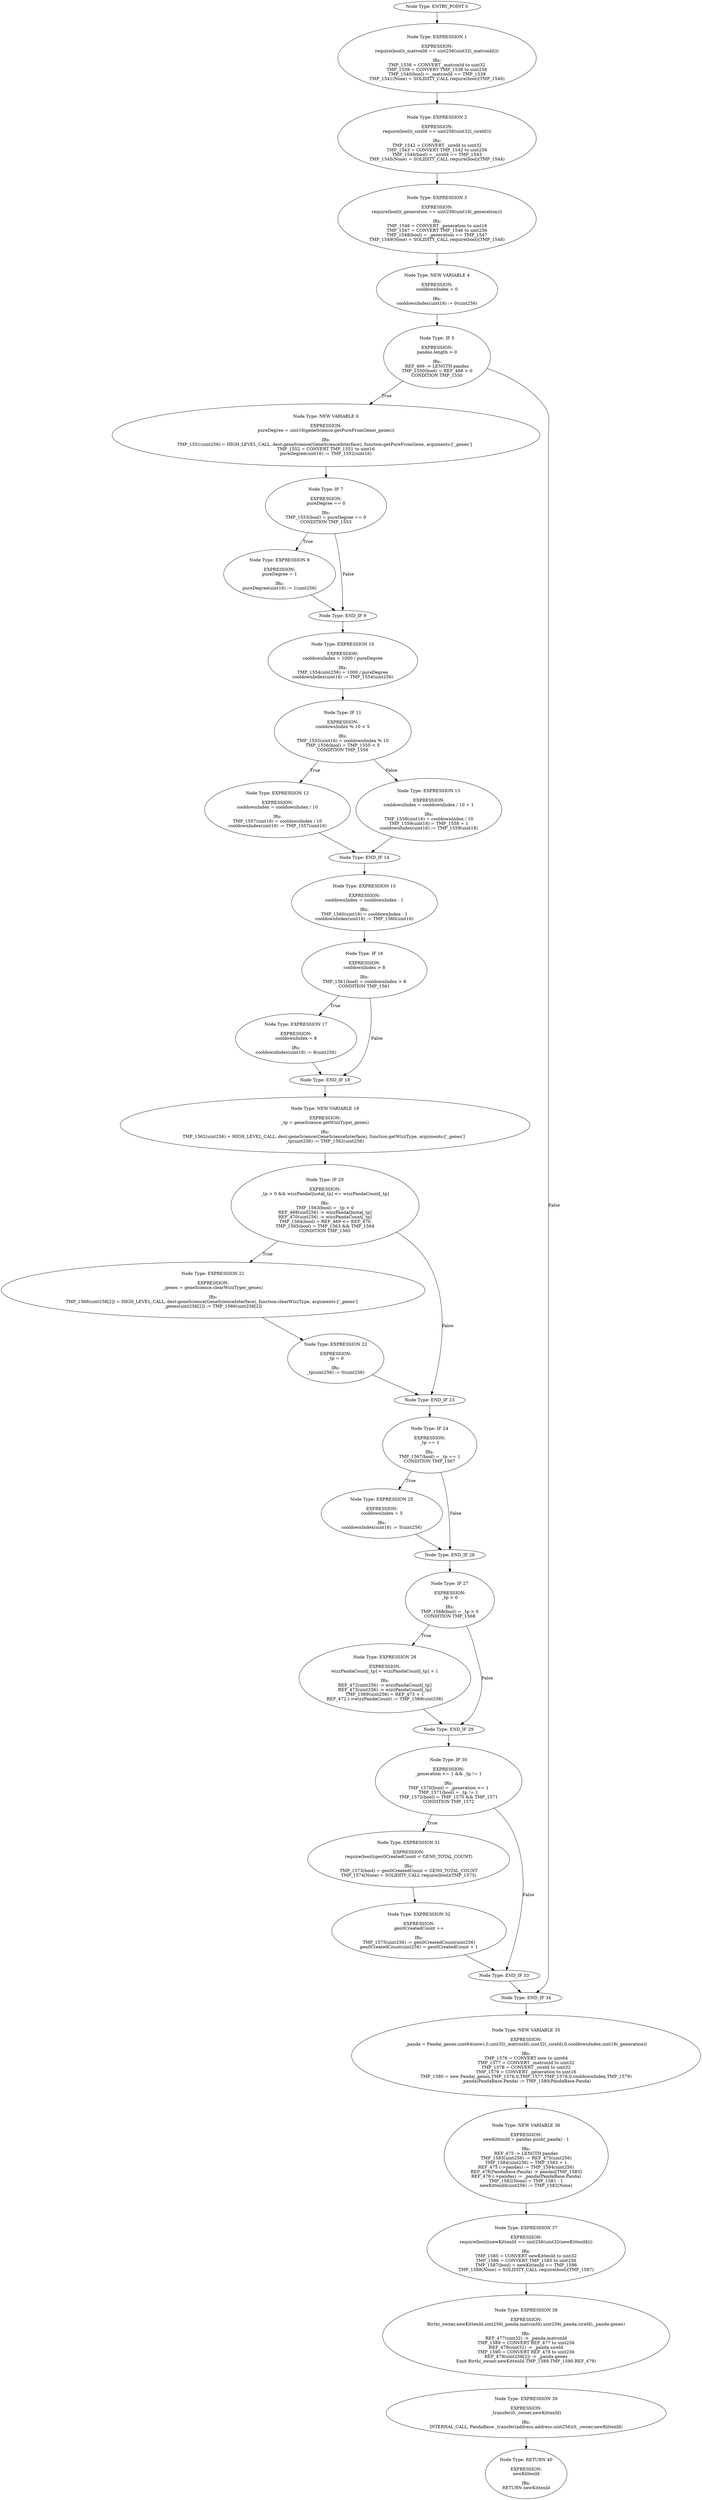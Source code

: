 digraph{
0[label="Node Type: ENTRY_POINT 0
"];
0->1;
1[label="Node Type: EXPRESSION 1

EXPRESSION:
require(bool)(_matronId == uint256(uint32(_matronId)))

IRs:
TMP_1538 = CONVERT _matronId to uint32
TMP_1539 = CONVERT TMP_1538 to uint256
TMP_1540(bool) = _matronId == TMP_1539
TMP_1541(None) = SOLIDITY_CALL require(bool)(TMP_1540)"];
1->2;
2[label="Node Type: EXPRESSION 2

EXPRESSION:
require(bool)(_sireId == uint256(uint32(_sireId)))

IRs:
TMP_1542 = CONVERT _sireId to uint32
TMP_1543 = CONVERT TMP_1542 to uint256
TMP_1544(bool) = _sireId == TMP_1543
TMP_1545(None) = SOLIDITY_CALL require(bool)(TMP_1544)"];
2->3;
3[label="Node Type: EXPRESSION 3

EXPRESSION:
require(bool)(_generation == uint256(uint16(_generation)))

IRs:
TMP_1546 = CONVERT _generation to uint16
TMP_1547 = CONVERT TMP_1546 to uint256
TMP_1548(bool) = _generation == TMP_1547
TMP_1549(None) = SOLIDITY_CALL require(bool)(TMP_1548)"];
3->4;
4[label="Node Type: NEW VARIABLE 4

EXPRESSION:
cooldownIndex = 0

IRs:
cooldownIndex(uint16) := 0(uint256)"];
4->5;
5[label="Node Type: IF 5

EXPRESSION:
pandas.length > 0

IRs:
REF_466 -> LENGTH pandas
TMP_1550(bool) = REF_466 > 0
CONDITION TMP_1550"];
5->6[label="True"];
5->34[label="False"];
6[label="Node Type: NEW VARIABLE 6

EXPRESSION:
pureDegree = uint16(geneScience.getPureFromGene(_genes))

IRs:
TMP_1551(uint256) = HIGH_LEVEL_CALL, dest:geneScience(GeneScienceInterface), function:getPureFromGene, arguments:['_genes']  
TMP_1552 = CONVERT TMP_1551 to uint16
pureDegree(uint16) := TMP_1552(uint16)"];
6->7;
7[label="Node Type: IF 7

EXPRESSION:
pureDegree == 0

IRs:
TMP_1553(bool) = pureDegree == 0
CONDITION TMP_1553"];
7->8[label="True"];
7->9[label="False"];
8[label="Node Type: EXPRESSION 8

EXPRESSION:
pureDegree = 1

IRs:
pureDegree(uint16) := 1(uint256)"];
8->9;
9[label="Node Type: END_IF 9
"];
9->10;
10[label="Node Type: EXPRESSION 10

EXPRESSION:
cooldownIndex = 1000 / pureDegree

IRs:
TMP_1554(uint256) = 1000 / pureDegree
cooldownIndex(uint16) := TMP_1554(uint256)"];
10->11;
11[label="Node Type: IF 11

EXPRESSION:
cooldownIndex % 10 < 5

IRs:
TMP_1555(uint16) = cooldownIndex % 10
TMP_1556(bool) = TMP_1555 < 5
CONDITION TMP_1556"];
11->12[label="True"];
11->13[label="False"];
12[label="Node Type: EXPRESSION 12

EXPRESSION:
cooldownIndex = cooldownIndex / 10

IRs:
TMP_1557(uint16) = cooldownIndex / 10
cooldownIndex(uint16) := TMP_1557(uint16)"];
12->14;
13[label="Node Type: EXPRESSION 13

EXPRESSION:
cooldownIndex = cooldownIndex / 10 + 1

IRs:
TMP_1558(uint16) = cooldownIndex / 10
TMP_1559(uint16) = TMP_1558 + 1
cooldownIndex(uint16) := TMP_1559(uint16)"];
13->14;
14[label="Node Type: END_IF 14
"];
14->15;
15[label="Node Type: EXPRESSION 15

EXPRESSION:
cooldownIndex = cooldownIndex - 1

IRs:
TMP_1560(uint16) = cooldownIndex - 1
cooldownIndex(uint16) := TMP_1560(uint16)"];
15->16;
16[label="Node Type: IF 16

EXPRESSION:
cooldownIndex > 8

IRs:
TMP_1561(bool) = cooldownIndex > 8
CONDITION TMP_1561"];
16->17[label="True"];
16->18[label="False"];
17[label="Node Type: EXPRESSION 17

EXPRESSION:
cooldownIndex = 8

IRs:
cooldownIndex(uint16) := 8(uint256)"];
17->18;
18[label="Node Type: END_IF 18
"];
18->19;
19[label="Node Type: NEW VARIABLE 19

EXPRESSION:
_tp = geneScience.getWizzType(_genes)

IRs:
TMP_1562(uint256) = HIGH_LEVEL_CALL, dest:geneScience(GeneScienceInterface), function:getWizzType, arguments:['_genes']  
_tp(uint256) := TMP_1562(uint256)"];
19->20;
20[label="Node Type: IF 20

EXPRESSION:
_tp > 0 && wizzPandaQuota[_tp] <= wizzPandaCount[_tp]

IRs:
TMP_1563(bool) = _tp > 0
REF_469(uint256) -> wizzPandaQuota[_tp]
REF_470(uint256) -> wizzPandaCount[_tp]
TMP_1564(bool) = REF_469 <= REF_470
TMP_1565(bool) = TMP_1563 && TMP_1564
CONDITION TMP_1565"];
20->21[label="True"];
20->23[label="False"];
21[label="Node Type: EXPRESSION 21

EXPRESSION:
_genes = geneScience.clearWizzType(_genes)

IRs:
TMP_1566(uint256[2]) = HIGH_LEVEL_CALL, dest:geneScience(GeneScienceInterface), function:clearWizzType, arguments:['_genes']  
_genes(uint256[2]) := TMP_1566(uint256[2])"];
21->22;
22[label="Node Type: EXPRESSION 22

EXPRESSION:
_tp = 0

IRs:
_tp(uint256) := 0(uint256)"];
22->23;
23[label="Node Type: END_IF 23
"];
23->24;
24[label="Node Type: IF 24

EXPRESSION:
_tp == 1

IRs:
TMP_1567(bool) = _tp == 1
CONDITION TMP_1567"];
24->25[label="True"];
24->26[label="False"];
25[label="Node Type: EXPRESSION 25

EXPRESSION:
cooldownIndex = 5

IRs:
cooldownIndex(uint16) := 5(uint256)"];
25->26;
26[label="Node Type: END_IF 26
"];
26->27;
27[label="Node Type: IF 27

EXPRESSION:
_tp > 0

IRs:
TMP_1568(bool) = _tp > 0
CONDITION TMP_1568"];
27->28[label="True"];
27->29[label="False"];
28[label="Node Type: EXPRESSION 28

EXPRESSION:
wizzPandaCount[_tp] = wizzPandaCount[_tp] + 1

IRs:
REF_472(uint256) -> wizzPandaCount[_tp]
REF_473(uint256) -> wizzPandaCount[_tp]
TMP_1569(uint256) = REF_473 + 1
REF_472 (->wizzPandaCount) := TMP_1569(uint256)"];
28->29;
29[label="Node Type: END_IF 29
"];
29->30;
30[label="Node Type: IF 30

EXPRESSION:
_generation <= 1 && _tp != 1

IRs:
TMP_1570(bool) = _generation <= 1
TMP_1571(bool) = _tp != 1
TMP_1572(bool) = TMP_1570 && TMP_1571
CONDITION TMP_1572"];
30->31[label="True"];
30->33[label="False"];
31[label="Node Type: EXPRESSION 31

EXPRESSION:
require(bool)(gen0CreatedCount < GEN0_TOTAL_COUNT)

IRs:
TMP_1573(bool) = gen0CreatedCount < GEN0_TOTAL_COUNT
TMP_1574(None) = SOLIDITY_CALL require(bool)(TMP_1573)"];
31->32;
32[label="Node Type: EXPRESSION 32

EXPRESSION:
gen0CreatedCount ++

IRs:
TMP_1575(uint256) := gen0CreatedCount(uint256)
gen0CreatedCount(uint256) = gen0CreatedCount + 1"];
32->33;
33[label="Node Type: END_IF 33
"];
33->34;
34[label="Node Type: END_IF 34
"];
34->35;
35[label="Node Type: NEW VARIABLE 35

EXPRESSION:
_panda = Panda(_genes,uint64(now),0,uint32(_matronId),uint32(_sireId),0,cooldownIndex,uint16(_generation))

IRs:
TMP_1576 = CONVERT now to uint64
TMP_1577 = CONVERT _matronId to uint32
TMP_1578 = CONVERT _sireId to uint32
TMP_1579 = CONVERT _generation to uint16
TMP_1580 = new Panda(_genes,TMP_1576,0,TMP_1577,TMP_1578,0,cooldownIndex,TMP_1579)
_panda(PandaBase.Panda) := TMP_1580(PandaBase.Panda)"];
35->36;
36[label="Node Type: NEW VARIABLE 36

EXPRESSION:
newKittenId = pandas.push(_panda) - 1

IRs:
REF_475 -> LENGTH pandas
TMP_1583(uint256) := REF_475(uint256)
TMP_1584(uint256) = TMP_1583 + 1
REF_475 (->pandas) := TMP_1584(uint256)
REF_476(PandaBase.Panda) -> pandas[TMP_1583]
REF_476 (->pandas) := _panda(PandaBase.Panda)
TMP_1582(None) = TMP_1581 - 1
newKittenId(uint256) := TMP_1582(None)"];
36->37;
37[label="Node Type: EXPRESSION 37

EXPRESSION:
require(bool)(newKittenId == uint256(uint32(newKittenId)))

IRs:
TMP_1585 = CONVERT newKittenId to uint32
TMP_1586 = CONVERT TMP_1585 to uint256
TMP_1587(bool) = newKittenId == TMP_1586
TMP_1588(None) = SOLIDITY_CALL require(bool)(TMP_1587)"];
37->38;
38[label="Node Type: EXPRESSION 38

EXPRESSION:
Birth(_owner,newKittenId,uint256(_panda.matronId),uint256(_panda.sireId),_panda.genes)

IRs:
REF_477(uint32) -> _panda.matronId
TMP_1589 = CONVERT REF_477 to uint256
REF_478(uint32) -> _panda.sireId
TMP_1590 = CONVERT REF_478 to uint256
REF_479(uint256[2]) -> _panda.genes
Emit Birth(_owner.newKittenId.TMP_1589.TMP_1590.REF_479)"];
38->39;
39[label="Node Type: EXPRESSION 39

EXPRESSION:
_transfer(0,_owner,newKittenId)

IRs:
INTERNAL_CALL, PandaBase._transfer(address,address,uint256)(0,_owner,newKittenId)"];
39->40;
40[label="Node Type: RETURN 40

EXPRESSION:
newKittenId

IRs:
RETURN newKittenId"];
}
